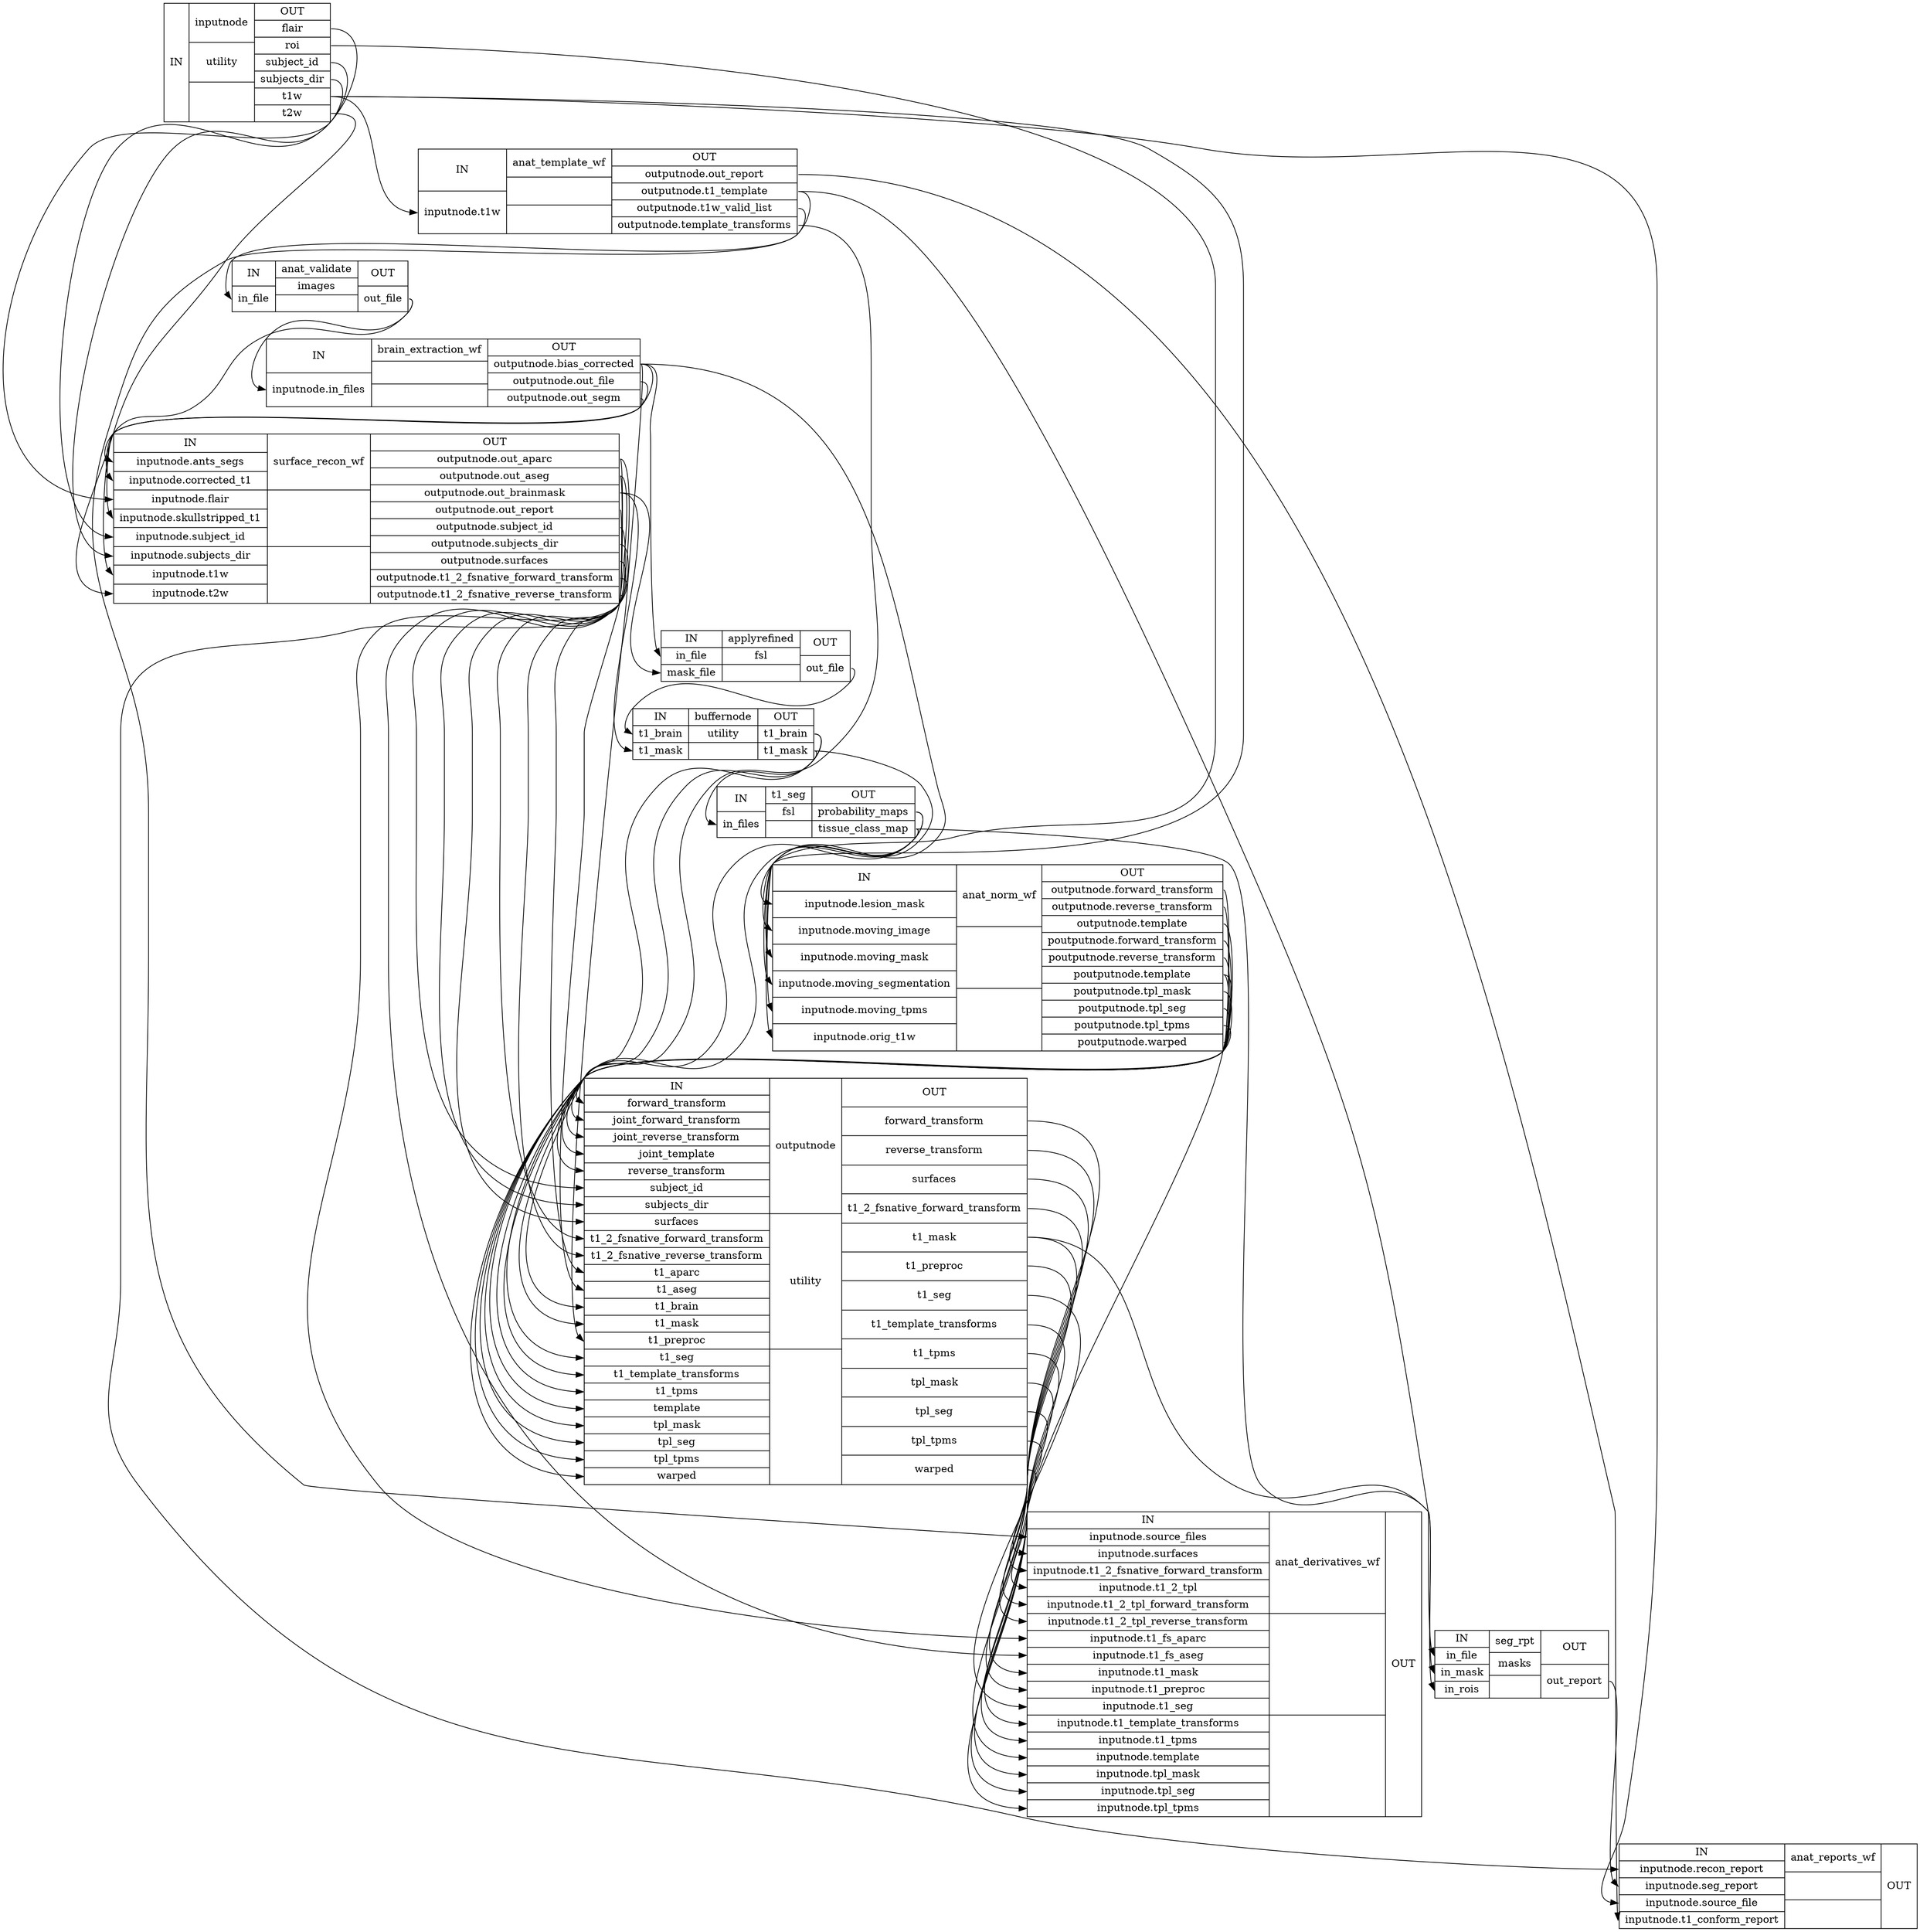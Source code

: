 digraph structs {
node [shape=record];
anat_preproc_wfinputnode [label="{IN}|{ inputnode | utility |  }|{OUT|<outflair> flair|<outroi> roi|<outsubjectid> subject_id|<outsubjectsdir> subjects_dir|<outt1w> t1w|<outt2w> t2w}"];
anat_preproc_wfanat_template_wf [label="{IN|<ininputnodet1w> inputnode.t1w}|{ anat_template_wf |  |  }|{OUT|<outoutputnodeoutreport> outputnode.out_report|<outoutputnodet1template> outputnode.t1_template|<outoutputnodet1wvalidlist> outputnode.t1w_valid_list|<outoutputnodetemplatetransforms> outputnode.template_transforms}"];
anat_preproc_wfanat_validate [label="{IN|<ininfile> in_file}|{ anat_validate | images |  }|{OUT|<outoutfile> out_file}"];
anat_preproc_wfbrain_extraction_wf [label="{IN|<ininputnodeinfiles> inputnode.in_files}|{ brain_extraction_wf |  |  }|{OUT|<outoutputnodebiascorrected> outputnode.bias_corrected|<outoutputnodeoutfile> outputnode.out_file|<outoutputnodeoutsegm> outputnode.out_segm}"];
anat_preproc_wfsurface_recon_wf [label="{IN|<ininputnodeantssegs> inputnode.ants_segs|<ininputnodecorrectedt1> inputnode.corrected_t1|<ininputnodeflair> inputnode.flair|<ininputnodeskullstrippedt1> inputnode.skullstripped_t1|<ininputnodesubjectid> inputnode.subject_id|<ininputnodesubjectsdir> inputnode.subjects_dir|<ininputnodet1w> inputnode.t1w|<ininputnodet2w> inputnode.t2w}|{ surface_recon_wf |  |  }|{OUT|<outoutputnodeoutaparc> outputnode.out_aparc|<outoutputnodeoutaseg> outputnode.out_aseg|<outoutputnodeoutbrainmask> outputnode.out_brainmask|<outoutputnodeoutreport> outputnode.out_report|<outoutputnodesubjectid> outputnode.subject_id|<outoutputnodesubjectsdir> outputnode.subjects_dir|<outoutputnodesurfaces> outputnode.surfaces|<outoutputnodet12fsnativeforwardtransform> outputnode.t1_2_fsnative_forward_transform|<outoutputnodet12fsnativereversetransform> outputnode.t1_2_fsnative_reverse_transform}"];
anat_preproc_wfapplyrefined [label="{IN|<ininfile> in_file|<inmaskfile> mask_file}|{ applyrefined | fsl |  }|{OUT|<outoutfile> out_file}"];
anat_preproc_wfbuffernode [label="{IN|<int1brain> t1_brain|<int1mask> t1_mask}|{ buffernode | utility |  }|{OUT|<outt1brain> t1_brain|<outt1mask> t1_mask}"];
anat_preproc_wft1_seg [label="{IN|<ininfiles> in_files}|{ t1_seg | fsl |  }|{OUT|<outprobabilitymaps> probability_maps|<outtissueclassmap> tissue_class_map}"];
anat_preproc_wfanat_norm_wf [label="{IN|<ininputnodelesionmask> inputnode.lesion_mask|<ininputnodemovingimage> inputnode.moving_image|<ininputnodemovingmask> inputnode.moving_mask|<ininputnodemovingsegmentation> inputnode.moving_segmentation|<ininputnodemovingtpms> inputnode.moving_tpms|<ininputnodeorigt1w> inputnode.orig_t1w}|{ anat_norm_wf |  |  }|{OUT|<outoutputnodeforwardtransform> outputnode.forward_transform|<outoutputnodereversetransform> outputnode.reverse_transform|<outoutputnodetemplate> outputnode.template|<outpoutputnodeforwardtransform> poutputnode.forward_transform|<outpoutputnodereversetransform> poutputnode.reverse_transform|<outpoutputnodetemplate> poutputnode.template|<outpoutputnodetplmask> poutputnode.tpl_mask|<outpoutputnodetplseg> poutputnode.tpl_seg|<outpoutputnodetpltpms> poutputnode.tpl_tpms|<outpoutputnodewarped> poutputnode.warped}"];
anat_preproc_wfoutputnode [label="{IN|<inforwardtransform> forward_transform|<injointforwardtransform> joint_forward_transform|<injointreversetransform> joint_reverse_transform|<injointtemplate> joint_template|<inreversetransform> reverse_transform|<insubjectid> subject_id|<insubjectsdir> subjects_dir|<insurfaces> surfaces|<int12fsnativeforwardtransform> t1_2_fsnative_forward_transform|<int12fsnativereversetransform> t1_2_fsnative_reverse_transform|<int1aparc> t1_aparc|<int1aseg> t1_aseg|<int1brain> t1_brain|<int1mask> t1_mask|<int1preproc> t1_preproc|<int1seg> t1_seg|<int1templatetransforms> t1_template_transforms|<int1tpms> t1_tpms|<intemplate> template|<intplmask> tpl_mask|<intplseg> tpl_seg|<intpltpms> tpl_tpms|<inwarped> warped}|{ outputnode | utility |  }|{OUT|<outforwardtransform> forward_transform|<outreversetransform> reverse_transform|<outsurfaces> surfaces|<outt12fsnativeforwardtransform> t1_2_fsnative_forward_transform|<outt1mask> t1_mask|<outt1preproc> t1_preproc|<outt1seg> t1_seg|<outt1templatetransforms> t1_template_transforms|<outt1tpms> t1_tpms|<outtplmask> tpl_mask|<outtplseg> tpl_seg|<outtpltpms> tpl_tpms|<outwarped> warped}"];
anat_preproc_wfanat_derivatives_wf [label="{IN|<ininputnodesourcefiles> inputnode.source_files|<ininputnodesurfaces> inputnode.surfaces|<ininputnodet12fsnativeforwardtransform> inputnode.t1_2_fsnative_forward_transform|<ininputnodet12tpl> inputnode.t1_2_tpl|<ininputnodet12tplforwardtransform> inputnode.t1_2_tpl_forward_transform|<ininputnodet12tplreversetransform> inputnode.t1_2_tpl_reverse_transform|<ininputnodet1fsaparc> inputnode.t1_fs_aparc|<ininputnodet1fsaseg> inputnode.t1_fs_aseg|<ininputnodet1mask> inputnode.t1_mask|<ininputnodet1preproc> inputnode.t1_preproc|<ininputnodet1seg> inputnode.t1_seg|<ininputnodet1templatetransforms> inputnode.t1_template_transforms|<ininputnodet1tpms> inputnode.t1_tpms|<ininputnodetemplate> inputnode.template|<ininputnodetplmask> inputnode.tpl_mask|<ininputnodetplseg> inputnode.tpl_seg|<ininputnodetpltpms> inputnode.tpl_tpms}|{ anat_derivatives_wf |  |  }|{OUT}"];
anat_preproc_wfseg_rpt [label="{IN|<ininfile> in_file|<ininmask> in_mask|<ininrois> in_rois}|{ seg_rpt | masks |  }|{OUT|<outoutreport> out_report}"];
anat_preproc_wfanat_reports_wf [label="{IN|<ininputnodereconreport> inputnode.recon_report|<ininputnodesegreport> inputnode.seg_report|<ininputnodesourcefile> inputnode.source_file|<ininputnodet1conformreport> inputnode.t1_conform_report}|{ anat_reports_wf |  |  }|{OUT}"];
anat_preproc_wfanat_norm_wf:outoutputnodeforwardtransform:e -> anat_preproc_wfoutputnode:injointforwardtransform:w;
anat_preproc_wfanat_norm_wf:outoutputnodereversetransform:e -> anat_preproc_wfoutputnode:injointreversetransform:w;
anat_preproc_wfanat_norm_wf:outoutputnodetemplate:e -> anat_preproc_wfoutputnode:injointtemplate:w;
anat_preproc_wfanat_norm_wf:outpoutputnodeforwardtransform:e -> anat_preproc_wfoutputnode:inforwardtransform:w;
anat_preproc_wfanat_norm_wf:outpoutputnodereversetransform:e -> anat_preproc_wfoutputnode:inreversetransform:w;
anat_preproc_wfanat_norm_wf:outpoutputnodetemplate:e -> anat_preproc_wfanat_derivatives_wf:ininputnodetemplate:w;
anat_preproc_wfanat_norm_wf:outpoutputnodetemplate:e -> anat_preproc_wfoutputnode:intemplate:w;
anat_preproc_wfanat_norm_wf:outpoutputnodetplmask:e -> anat_preproc_wfoutputnode:intplmask:w;
anat_preproc_wfanat_norm_wf:outpoutputnodetplseg:e -> anat_preproc_wfoutputnode:intplseg:w;
anat_preproc_wfanat_norm_wf:outpoutputnodetpltpms:e -> anat_preproc_wfoutputnode:intpltpms:w;
anat_preproc_wfanat_norm_wf:outpoutputnodewarped:e -> anat_preproc_wfoutputnode:inwarped:w;
anat_preproc_wfanat_template_wf:outoutputnodeoutreport:e -> anat_preproc_wfanat_reports_wf:ininputnodet1conformreport:w;
anat_preproc_wfanat_template_wf:outoutputnodet1template:e -> anat_preproc_wfanat_validate:ininfile:w;
anat_preproc_wfanat_template_wf:outoutputnodet1template:e -> anat_preproc_wfseg_rpt:ininfile:w;
anat_preproc_wfanat_template_wf:outoutputnodet1wvalidlist:e -> anat_preproc_wfanat_derivatives_wf:ininputnodesourcefiles:w;
anat_preproc_wfanat_template_wf:outoutputnodetemplatetransforms:e -> anat_preproc_wfoutputnode:int1templatetransforms:w;
anat_preproc_wfanat_validate:outoutfile:e -> anat_preproc_wfbrain_extraction_wf:ininputnodeinfiles:w;
anat_preproc_wfanat_validate:outoutfile:e -> anat_preproc_wfsurface_recon_wf:ininputnodet1w:w;
anat_preproc_wfapplyrefined:outoutfile:e -> anat_preproc_wfbuffernode:int1brain:w;
anat_preproc_wfbrain_extraction_wf:outoutputnodebiascorrected:e -> anat_preproc_wfanat_norm_wf:ininputnodemovingimage:w;
anat_preproc_wfbrain_extraction_wf:outoutputnodebiascorrected:e -> anat_preproc_wfapplyrefined:ininfile:w;
anat_preproc_wfbrain_extraction_wf:outoutputnodebiascorrected:e -> anat_preproc_wfoutputnode:int1preproc:w;
anat_preproc_wfbrain_extraction_wf:outoutputnodebiascorrected:e -> anat_preproc_wfsurface_recon_wf:ininputnodecorrectedt1:w;
anat_preproc_wfbrain_extraction_wf:outoutputnodeoutfile:e -> anat_preproc_wfsurface_recon_wf:ininputnodeskullstrippedt1:w;
anat_preproc_wfbrain_extraction_wf:outoutputnodeoutsegm:e -> anat_preproc_wfsurface_recon_wf:ininputnodeantssegs:w;
anat_preproc_wfbuffernode:outt1brain:e -> anat_preproc_wfoutputnode:int1brain:w;
anat_preproc_wfbuffernode:outt1brain:e -> anat_preproc_wft1_seg:ininfiles:w;
anat_preproc_wfbuffernode:outt1mask:e -> anat_preproc_wfanat_norm_wf:ininputnodemovingmask:w;
anat_preproc_wfbuffernode:outt1mask:e -> anat_preproc_wfoutputnode:int1mask:w;
anat_preproc_wfinputnode:outflair:e -> anat_preproc_wfsurface_recon_wf:ininputnodeflair:w;
anat_preproc_wfinputnode:outroi:e -> anat_preproc_wfanat_norm_wf:ininputnodelesionmask:w;
anat_preproc_wfinputnode:outsubjectid:e -> anat_preproc_wfsurface_recon_wf:ininputnodesubjectid:w;
anat_preproc_wfinputnode:outsubjectsdir:e -> anat_preproc_wfsurface_recon_wf:ininputnodesubjectsdir:w;
anat_preproc_wfinputnode:outt1w:e -> anat_preproc_wfanat_norm_wf:ininputnodeorigt1w:w;
anat_preproc_wfinputnode:outt1w:e -> anat_preproc_wfanat_reports_wf:ininputnodesourcefile:w;
anat_preproc_wfinputnode:outt1w:e -> anat_preproc_wfanat_template_wf:ininputnodet1w:w;
anat_preproc_wfinputnode:outt2w:e -> anat_preproc_wfsurface_recon_wf:ininputnodet2w:w;
anat_preproc_wfoutputnode:outforwardtransform:e -> anat_preproc_wfanat_derivatives_wf:ininputnodet12tplforwardtransform:w;
anat_preproc_wfoutputnode:outreversetransform:e -> anat_preproc_wfanat_derivatives_wf:ininputnodet12tplreversetransform:w;
anat_preproc_wfoutputnode:outsurfaces:e -> anat_preproc_wfanat_derivatives_wf:ininputnodesurfaces:w;
anat_preproc_wfoutputnode:outt12fsnativeforwardtransform:e -> anat_preproc_wfanat_derivatives_wf:ininputnodet12fsnativeforwardtransform:w;
anat_preproc_wfoutputnode:outt1mask:e -> anat_preproc_wfanat_derivatives_wf:ininputnodet1mask:w;
anat_preproc_wfoutputnode:outt1mask:e -> anat_preproc_wfseg_rpt:ininmask:w;
anat_preproc_wfoutputnode:outt1preproc:e -> anat_preproc_wfanat_derivatives_wf:ininputnodet1preproc:w;
anat_preproc_wfoutputnode:outt1seg:e -> anat_preproc_wfanat_derivatives_wf:ininputnodet1seg:w;
anat_preproc_wfoutputnode:outt1templatetransforms:e -> anat_preproc_wfanat_derivatives_wf:ininputnodet1templatetransforms:w;
anat_preproc_wfoutputnode:outt1tpms:e -> anat_preproc_wfanat_derivatives_wf:ininputnodet1tpms:w;
anat_preproc_wfoutputnode:outtplmask:e -> anat_preproc_wfanat_derivatives_wf:ininputnodetplmask:w;
anat_preproc_wfoutputnode:outtplseg:e -> anat_preproc_wfanat_derivatives_wf:ininputnodetplseg:w;
anat_preproc_wfoutputnode:outtpltpms:e -> anat_preproc_wfanat_derivatives_wf:ininputnodetpltpms:w;
anat_preproc_wfoutputnode:outwarped:e -> anat_preproc_wfanat_derivatives_wf:ininputnodet12tpl:w;
anat_preproc_wfseg_rpt:outoutreport:e -> anat_preproc_wfanat_reports_wf:ininputnodesegreport:w;
anat_preproc_wfsurface_recon_wf:outoutputnodeoutaparc:e -> anat_preproc_wfanat_derivatives_wf:ininputnodet1fsaparc:w;
anat_preproc_wfsurface_recon_wf:outoutputnodeoutaparc:e -> anat_preproc_wfoutputnode:int1aparc:w;
anat_preproc_wfsurface_recon_wf:outoutputnodeoutaseg:e -> anat_preproc_wfanat_derivatives_wf:ininputnodet1fsaseg:w;
anat_preproc_wfsurface_recon_wf:outoutputnodeoutaseg:e -> anat_preproc_wfoutputnode:int1aseg:w;
anat_preproc_wfsurface_recon_wf:outoutputnodeoutbrainmask:e -> anat_preproc_wfapplyrefined:inmaskfile:w;
anat_preproc_wfsurface_recon_wf:outoutputnodeoutbrainmask:e -> anat_preproc_wfbuffernode:int1mask:w;
anat_preproc_wfsurface_recon_wf:outoutputnodeoutreport:e -> anat_preproc_wfanat_reports_wf:ininputnodereconreport:w;
anat_preproc_wfsurface_recon_wf:outoutputnodesubjectid:e -> anat_preproc_wfoutputnode:insubjectid:w;
anat_preproc_wfsurface_recon_wf:outoutputnodesubjectsdir:e -> anat_preproc_wfoutputnode:insubjectsdir:w;
anat_preproc_wfsurface_recon_wf:outoutputnodesurfaces:e -> anat_preproc_wfoutputnode:insurfaces:w;
anat_preproc_wfsurface_recon_wf:outoutputnodet12fsnativeforwardtransform:e -> anat_preproc_wfoutputnode:int12fsnativeforwardtransform:w;
anat_preproc_wfsurface_recon_wf:outoutputnodet12fsnativereversetransform:e -> anat_preproc_wfoutputnode:int12fsnativereversetransform:w;
anat_preproc_wft1_seg:outprobabilitymaps:e -> anat_preproc_wfanat_norm_wf:ininputnodemovingtpms:w;
anat_preproc_wft1_seg:outprobabilitymaps:e -> anat_preproc_wfoutputnode:int1tpms:w;
anat_preproc_wft1_seg:outtissueclassmap:e -> anat_preproc_wfanat_norm_wf:ininputnodemovingsegmentation:w;
anat_preproc_wft1_seg:outtissueclassmap:e -> anat_preproc_wfoutputnode:int1seg:w;
anat_preproc_wft1_seg:outtissueclassmap:e -> anat_preproc_wfseg_rpt:ininrois:w;
}